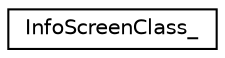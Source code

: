digraph "Graphical Class Hierarchy"
{
  edge [fontname="Helvetica",fontsize="10",labelfontname="Helvetica",labelfontsize="10"];
  node [fontname="Helvetica",fontsize="10",shape=record];
  rankdir="LR";
  Node0 [label="InfoScreenClass_",height=0.2,width=0.4,color="black", fillcolor="white", style="filled",URL="$structInfoScreenClass__.html"];
}
